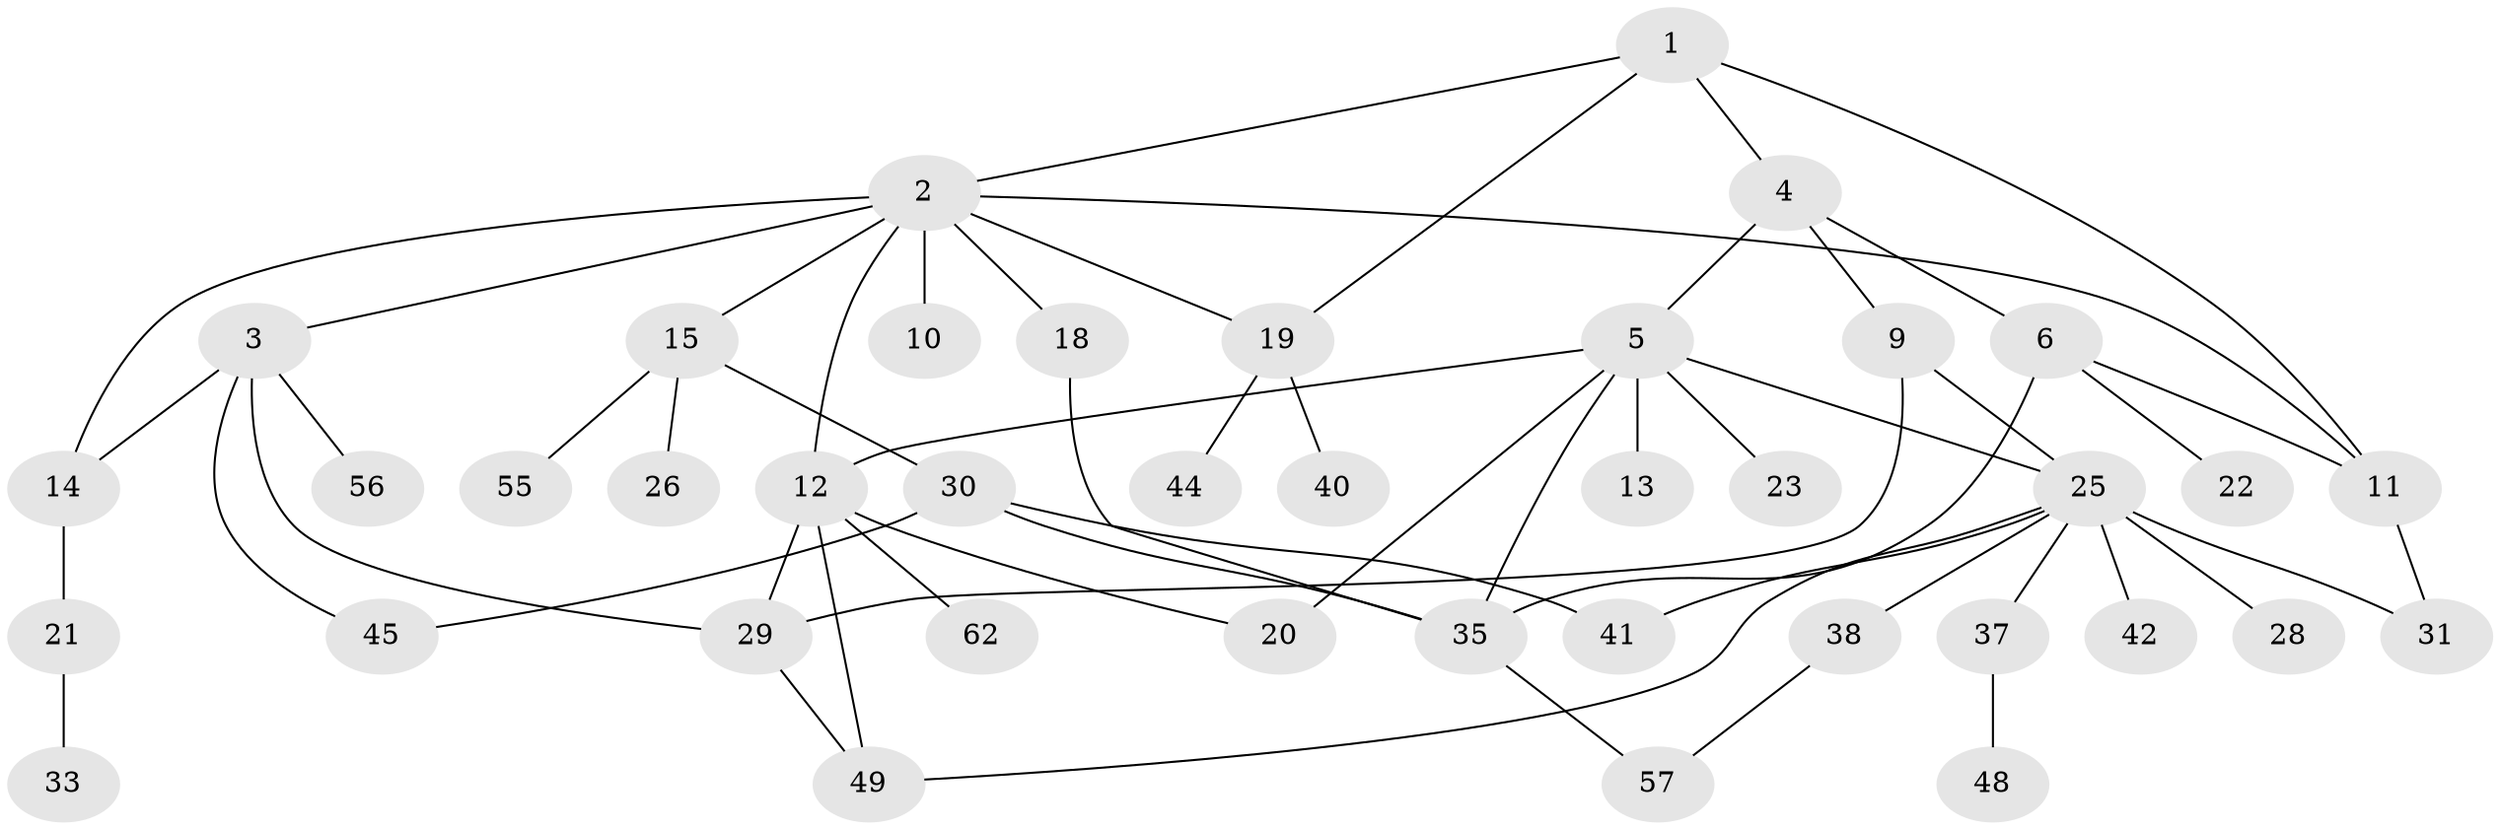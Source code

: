 // Generated by graph-tools (version 1.1) at 2025/23/03/03/25 07:23:32]
// undirected, 40 vertices, 57 edges
graph export_dot {
graph [start="1"]
  node [color=gray90,style=filled];
  1 [super="+61"];
  2 [super="+16"];
  3 [super="+32"];
  4 [super="+8"];
  5 [super="+46"];
  6 [super="+7"];
  9 [super="+17"];
  10;
  11 [super="+43"];
  12 [super="+60"];
  13;
  14;
  15 [super="+24"];
  18;
  19 [super="+36"];
  20;
  21 [super="+53"];
  22 [super="+34"];
  23 [super="+58"];
  25 [super="+27"];
  26;
  28 [super="+50"];
  29 [super="+47"];
  30 [super="+59"];
  31;
  33;
  35 [super="+52"];
  37 [super="+39"];
  38 [super="+54"];
  40;
  41;
  42;
  44;
  45 [super="+51"];
  48;
  49;
  55;
  56;
  57;
  62;
  1 -- 2;
  1 -- 4;
  1 -- 11;
  1 -- 19;
  2 -- 3;
  2 -- 10;
  2 -- 11;
  2 -- 14;
  2 -- 15;
  2 -- 19;
  2 -- 18;
  2 -- 12;
  3 -- 14;
  3 -- 56;
  3 -- 29;
  3 -- 45;
  4 -- 5;
  4 -- 6;
  4 -- 9;
  5 -- 12;
  5 -- 13;
  5 -- 23;
  5 -- 25;
  5 -- 20;
  5 -- 35;
  6 -- 11;
  6 -- 35 [weight=2];
  6 -- 22;
  9 -- 29;
  9 -- 25 [weight=2];
  11 -- 31;
  12 -- 20;
  12 -- 29;
  12 -- 49;
  12 -- 62;
  14 -- 21;
  15 -- 26;
  15 -- 55;
  15 -- 30;
  18 -- 35;
  19 -- 40;
  19 -- 44;
  21 -- 33;
  25 -- 28;
  25 -- 37 [weight=2];
  25 -- 38;
  25 -- 41;
  25 -- 49;
  25 -- 31;
  25 -- 42;
  29 -- 49;
  30 -- 45;
  30 -- 41;
  30 -- 35;
  35 -- 57;
  37 -- 48;
  38 -- 57;
}

